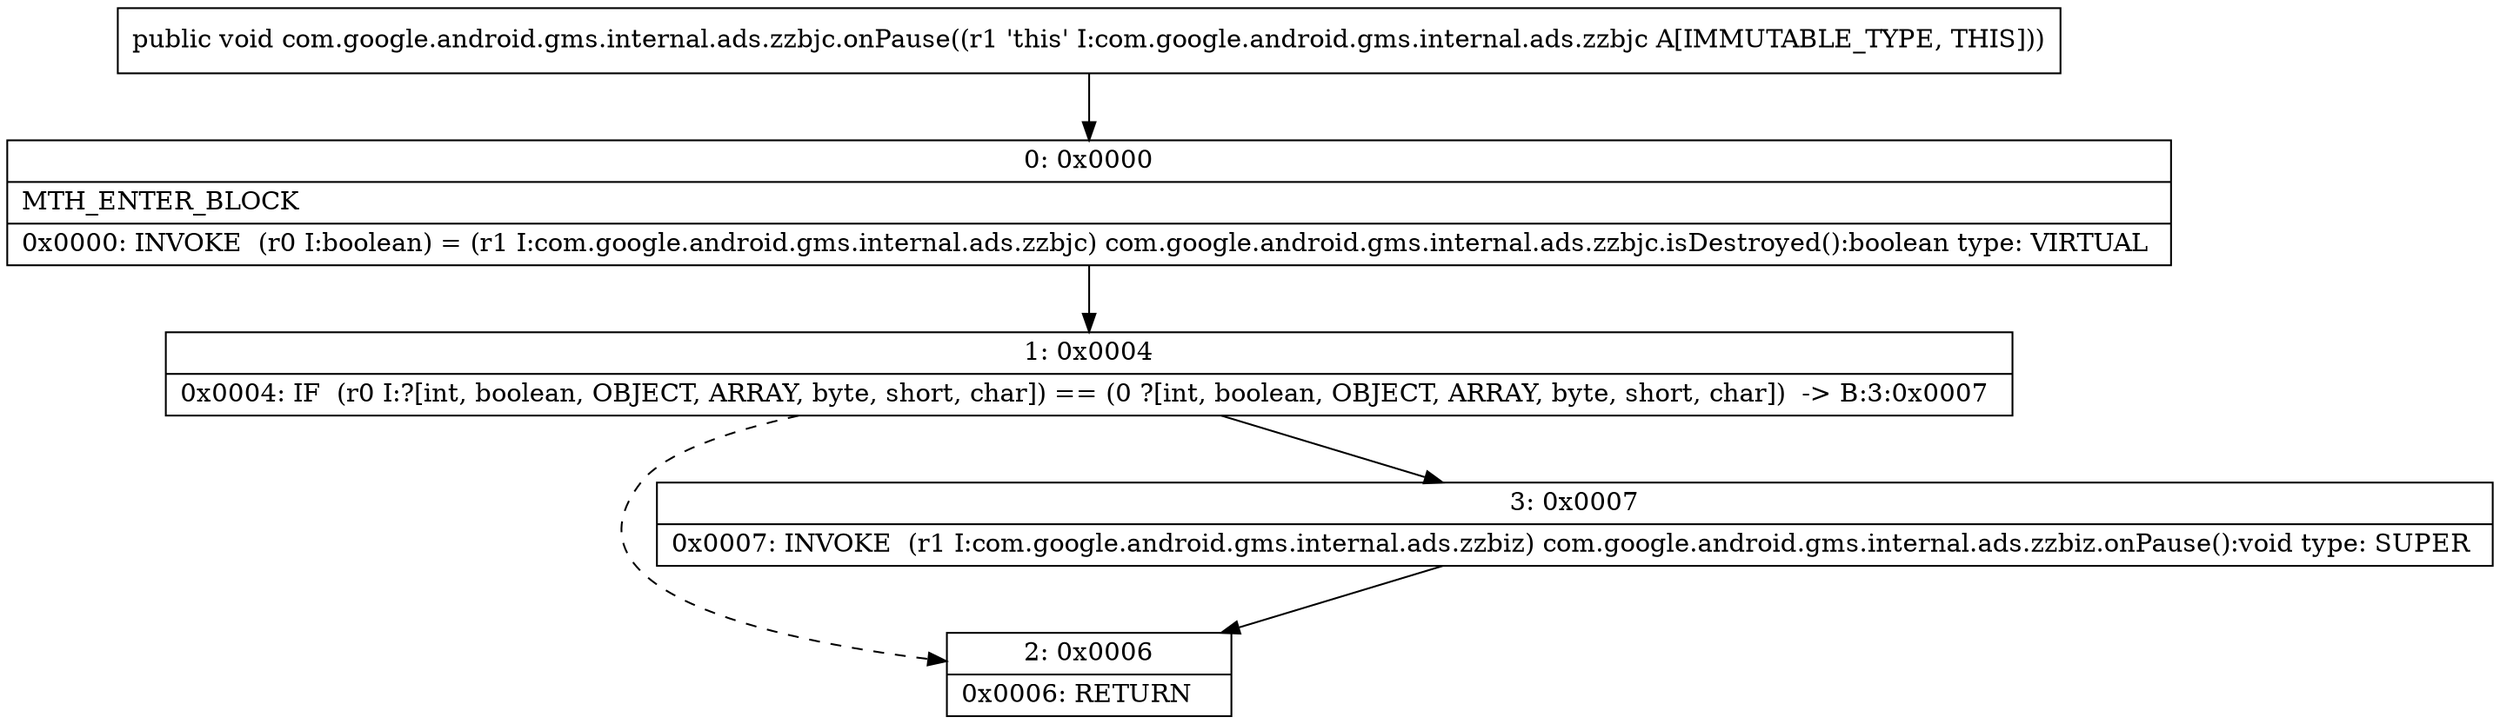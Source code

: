 digraph "CFG forcom.google.android.gms.internal.ads.zzbjc.onPause()V" {
Node_0 [shape=record,label="{0\:\ 0x0000|MTH_ENTER_BLOCK\l|0x0000: INVOKE  (r0 I:boolean) = (r1 I:com.google.android.gms.internal.ads.zzbjc) com.google.android.gms.internal.ads.zzbjc.isDestroyed():boolean type: VIRTUAL \l}"];
Node_1 [shape=record,label="{1\:\ 0x0004|0x0004: IF  (r0 I:?[int, boolean, OBJECT, ARRAY, byte, short, char]) == (0 ?[int, boolean, OBJECT, ARRAY, byte, short, char])  \-\> B:3:0x0007 \l}"];
Node_2 [shape=record,label="{2\:\ 0x0006|0x0006: RETURN   \l}"];
Node_3 [shape=record,label="{3\:\ 0x0007|0x0007: INVOKE  (r1 I:com.google.android.gms.internal.ads.zzbiz) com.google.android.gms.internal.ads.zzbiz.onPause():void type: SUPER \l}"];
MethodNode[shape=record,label="{public void com.google.android.gms.internal.ads.zzbjc.onPause((r1 'this' I:com.google.android.gms.internal.ads.zzbjc A[IMMUTABLE_TYPE, THIS])) }"];
MethodNode -> Node_0;
Node_0 -> Node_1;
Node_1 -> Node_2[style=dashed];
Node_1 -> Node_3;
Node_3 -> Node_2;
}

